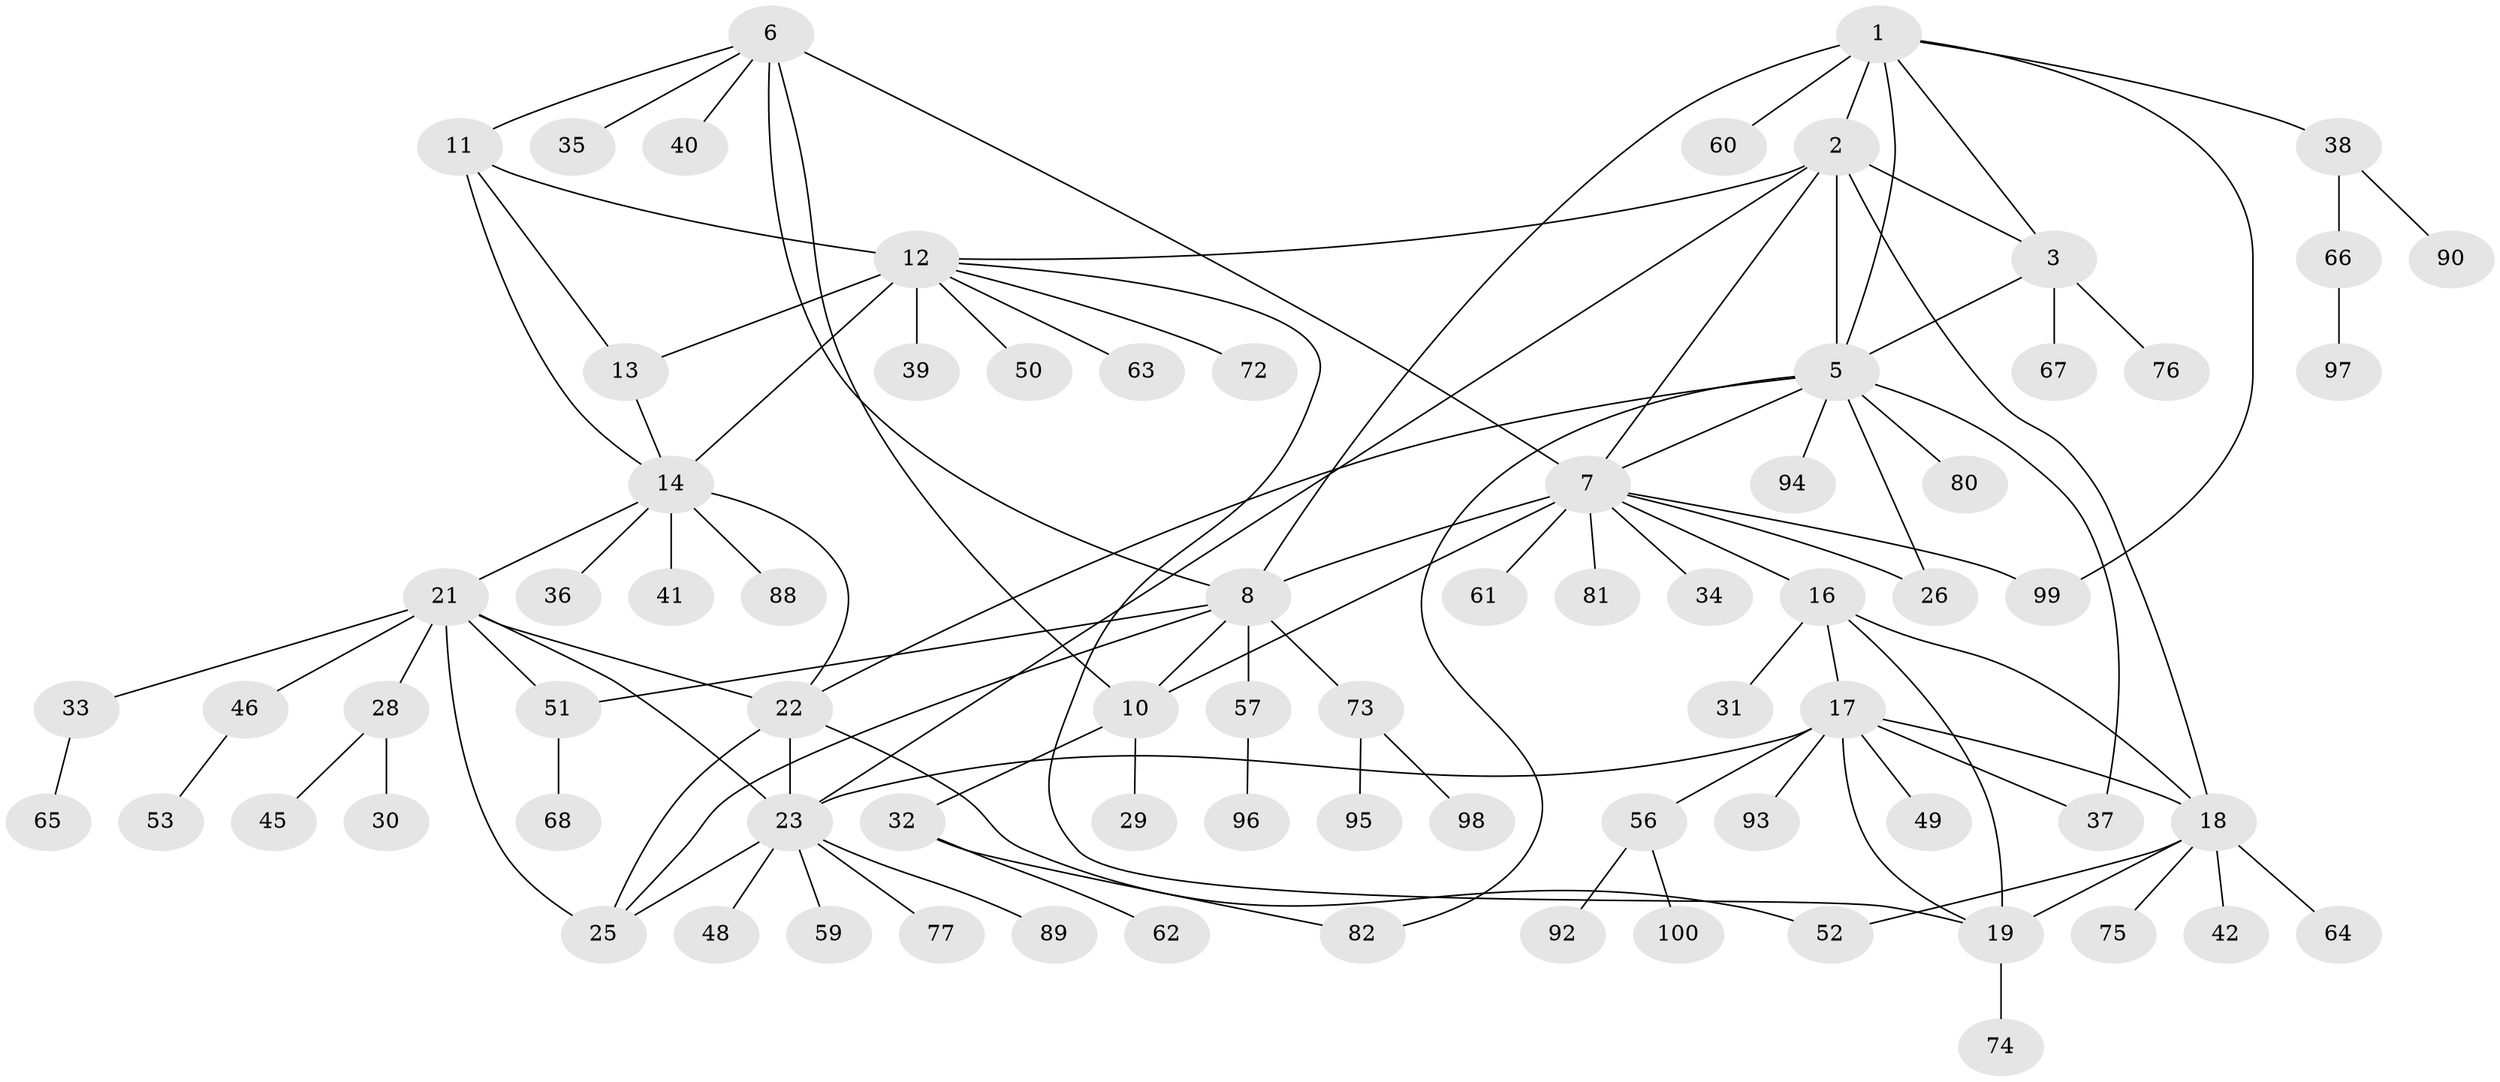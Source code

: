 // Generated by graph-tools (version 1.1) at 2025/52/02/27/25 19:52:16]
// undirected, 77 vertices, 107 edges
graph export_dot {
graph [start="1"]
  node [color=gray90,style=filled];
  1 [super="+43"];
  2 [super="+4"];
  3 [super="+27"];
  5 [super="+84"];
  6;
  7 [super="+9"];
  8 [super="+86"];
  10 [super="+44"];
  11;
  12 [super="+15"];
  13;
  14 [super="+91"];
  16 [super="+85"];
  17 [super="+54"];
  18 [super="+70"];
  19 [super="+20"];
  21 [super="+79"];
  22 [super="+24"];
  23 [super="+69"];
  25;
  26;
  28 [super="+87"];
  29;
  30;
  31;
  32 [super="+55"];
  33 [super="+47"];
  34;
  35;
  36;
  37 [super="+78"];
  38 [super="+58"];
  39;
  40;
  41;
  42;
  45;
  46;
  48;
  49;
  50;
  51;
  52;
  53;
  56 [super="+83"];
  57 [super="+71"];
  59;
  60;
  61;
  62;
  63;
  64;
  65;
  66;
  67;
  68;
  72;
  73;
  74;
  75;
  76;
  77;
  80;
  81;
  82;
  88;
  89;
  90;
  92;
  93;
  94;
  95;
  96;
  97;
  98;
  99;
  100;
  1 -- 2 [weight=2];
  1 -- 3;
  1 -- 5;
  1 -- 38;
  1 -- 60;
  1 -- 99;
  1 -- 8;
  2 -- 3 [weight=2];
  2 -- 5 [weight=2];
  2 -- 18;
  2 -- 12;
  2 -- 23;
  2 -- 7;
  3 -- 5;
  3 -- 76;
  3 -- 67;
  5 -- 26;
  5 -- 37;
  5 -- 80;
  5 -- 82;
  5 -- 94;
  5 -- 7;
  5 -- 22;
  6 -- 7 [weight=2];
  6 -- 8;
  6 -- 10;
  6 -- 11;
  6 -- 35;
  6 -- 40;
  7 -- 8 [weight=2];
  7 -- 10 [weight=2];
  7 -- 16;
  7 -- 26;
  7 -- 34;
  7 -- 99;
  7 -- 81;
  7 -- 61;
  8 -- 10;
  8 -- 25;
  8 -- 51;
  8 -- 57;
  8 -- 73;
  10 -- 29;
  10 -- 32;
  11 -- 12 [weight=2];
  11 -- 13;
  11 -- 14;
  12 -- 13 [weight=2];
  12 -- 14 [weight=2];
  12 -- 50;
  12 -- 72;
  12 -- 19;
  12 -- 39;
  12 -- 63;
  13 -- 14;
  14 -- 21;
  14 -- 36;
  14 -- 41;
  14 -- 88;
  14 -- 22;
  16 -- 17;
  16 -- 18;
  16 -- 19 [weight=2];
  16 -- 31;
  17 -- 18;
  17 -- 19 [weight=2];
  17 -- 23;
  17 -- 37;
  17 -- 49;
  17 -- 56;
  17 -- 93;
  18 -- 19 [weight=2];
  18 -- 42;
  18 -- 52;
  18 -- 64;
  18 -- 75;
  19 -- 74;
  21 -- 22 [weight=2];
  21 -- 23;
  21 -- 25;
  21 -- 28;
  21 -- 33;
  21 -- 46;
  21 -- 51;
  22 -- 23 [weight=2];
  22 -- 25 [weight=2];
  22 -- 52;
  23 -- 25;
  23 -- 48;
  23 -- 59;
  23 -- 77;
  23 -- 89;
  28 -- 30;
  28 -- 45;
  32 -- 82;
  32 -- 62;
  33 -- 65;
  38 -- 66;
  38 -- 90;
  46 -- 53;
  51 -- 68;
  56 -- 92;
  56 -- 100;
  57 -- 96;
  66 -- 97;
  73 -- 95;
  73 -- 98;
}
